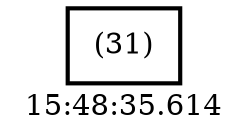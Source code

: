 digraph  g{ graph[label = "15:48:35.614"]
node [shape=rectangle, color=black, fontcolor=black, style=bold] edge [color=black] 0 [label="(31)"] ; 
}

